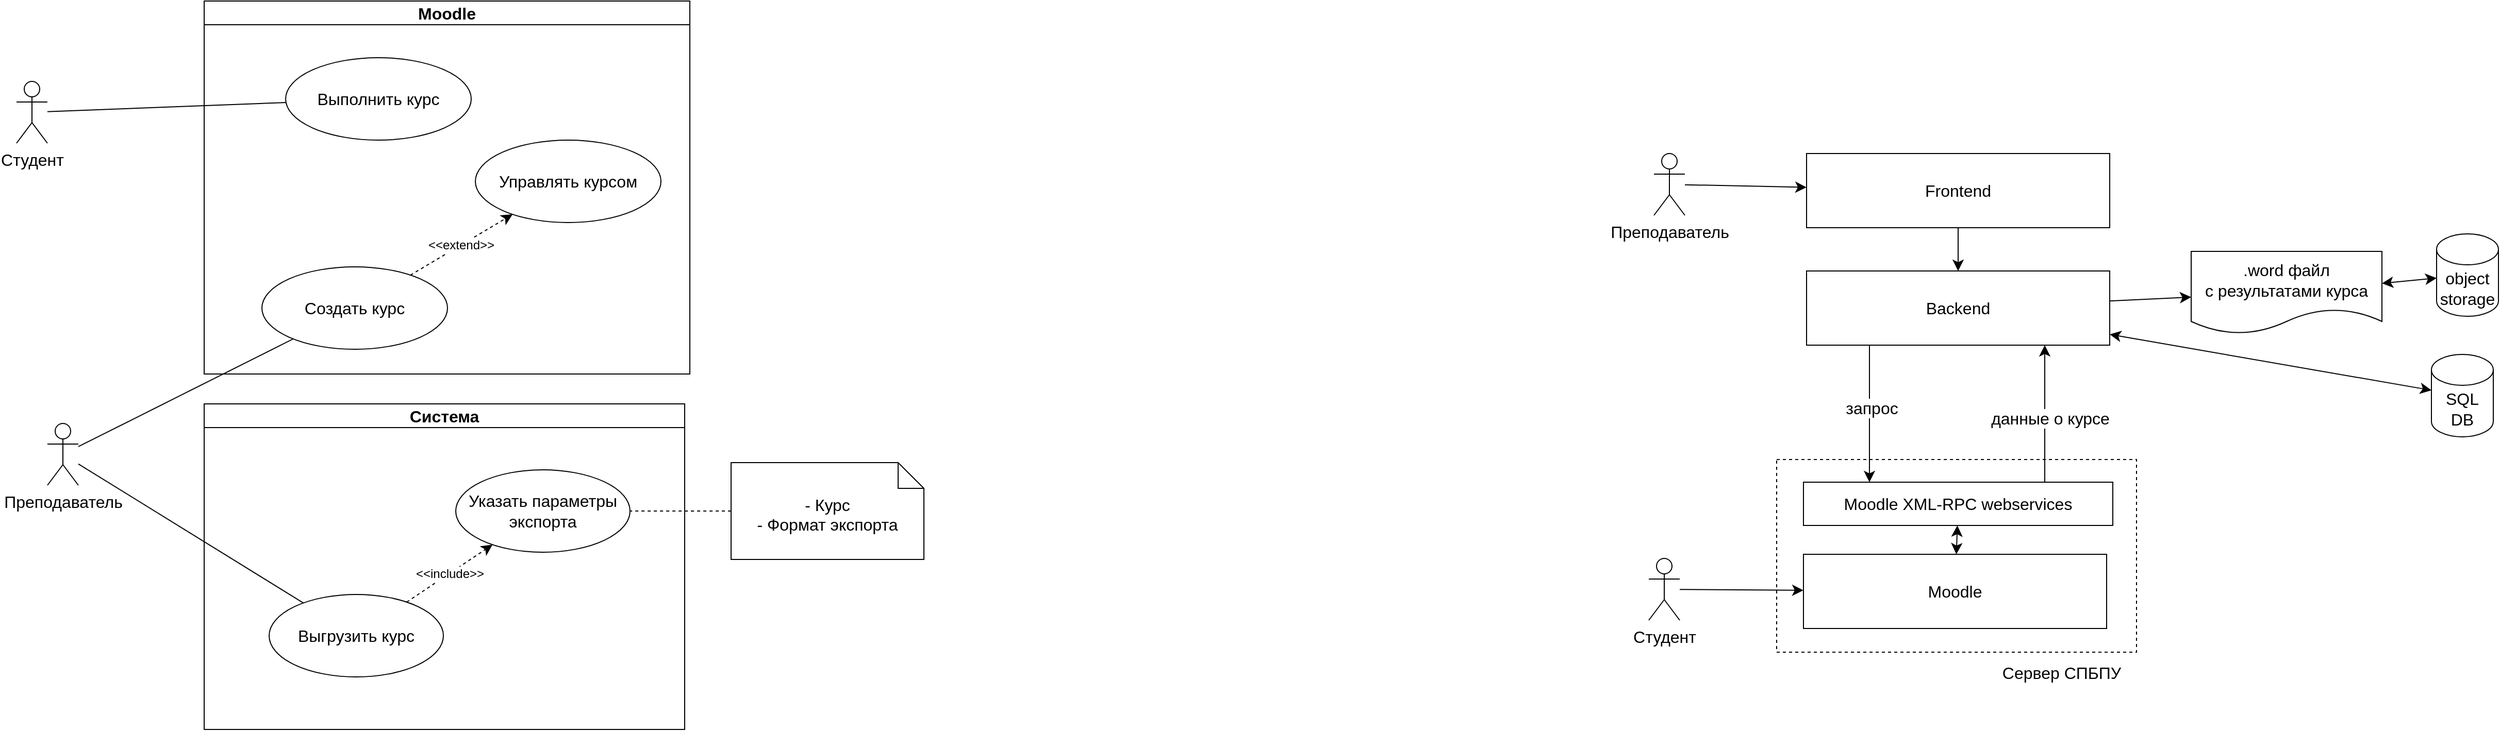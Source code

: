 <mxfile version="21.3.3" type="github" pages="2">
  <diagram name="Страница 1" id="IK7YUbl1F22DBOdsAsKB">
    <mxGraphModel dx="4780" dy="2327" grid="0" gridSize="10" guides="1" tooltips="1" connect="1" arrows="1" fold="1" page="0" pageScale="1" pageWidth="1169" pageHeight="827" math="0" shadow="0">
      <root>
        <mxCell id="0" />
        <mxCell id="1" parent="0" />
        <mxCell id="MERDOnxrI22tVfF5dj1V-114" value="" style="rounded=0;whiteSpace=wrap;html=1;fontSize=16;dashed=1;" vertex="1" parent="1">
          <mxGeometry x="406" y="474" width="349" height="187" as="geometry" />
        </mxCell>
        <mxCell id="MERDOnxrI22tVfF5dj1V-11" value="Moodle" style="swimlane;whiteSpace=wrap;html=1;fontSize=16;" vertex="1" parent="1">
          <mxGeometry x="-1119" y="29" width="471" height="362" as="geometry" />
        </mxCell>
        <mxCell id="MERDOnxrI22tVfF5dj1V-17" value="Выполнить курс" style="ellipse;whiteSpace=wrap;html=1;fontSize=16;" vertex="1" parent="MERDOnxrI22tVfF5dj1V-11">
          <mxGeometry x="79" y="55" width="180" height="80" as="geometry" />
        </mxCell>
        <mxCell id="MERDOnxrI22tVfF5dj1V-28" value="Создать курс" style="ellipse;whiteSpace=wrap;html=1;fontSize=16;" vertex="1" parent="MERDOnxrI22tVfF5dj1V-11">
          <mxGeometry x="56" y="258" width="180" height="80" as="geometry" />
        </mxCell>
        <mxCell id="MERDOnxrI22tVfF5dj1V-111" value="Управлять курсом" style="ellipse;whiteSpace=wrap;html=1;fontSize=16;" vertex="1" parent="MERDOnxrI22tVfF5dj1V-11">
          <mxGeometry x="263" y="135" width="180" height="80" as="geometry" />
        </mxCell>
        <mxCell id="MERDOnxrI22tVfF5dj1V-112" value="&amp;lt;&amp;lt;extend&amp;gt;&amp;gt;" style="edgeStyle=none;curved=1;rounded=0;orthogonalLoop=1;jettySize=auto;html=1;fontSize=12;startSize=8;endSize=8;dashed=1;" edge="1" parent="MERDOnxrI22tVfF5dj1V-11" source="MERDOnxrI22tVfF5dj1V-28" target="MERDOnxrI22tVfF5dj1V-111">
          <mxGeometry relative="1" as="geometry">
            <mxPoint x="207" y="593" as="sourcePoint" />
            <mxPoint x="290" y="538" as="targetPoint" />
          </mxGeometry>
        </mxCell>
        <mxCell id="MERDOnxrI22tVfF5dj1V-19" style="edgeStyle=none;curved=1;rounded=0;orthogonalLoop=1;jettySize=auto;html=1;fontSize=12;startSize=8;endSize=8;endArrow=none;endFill=0;" edge="1" parent="1" source="MERDOnxrI22tVfF5dj1V-12" target="MERDOnxrI22tVfF5dj1V-28">
          <mxGeometry relative="1" as="geometry" />
        </mxCell>
        <mxCell id="MERDOnxrI22tVfF5dj1V-12" value="Преподаватель" style="shape=umlActor;verticalLabelPosition=bottom;verticalAlign=top;html=1;outlineConnect=0;fontSize=16;" vertex="1" parent="1">
          <mxGeometry x="-1271" y="439" width="30" height="60" as="geometry" />
        </mxCell>
        <mxCell id="MERDOnxrI22tVfF5dj1V-20" value="Система" style="swimlane;whiteSpace=wrap;html=1;fontSize=16;" vertex="1" parent="1">
          <mxGeometry x="-1119" y="420" width="466" height="316" as="geometry" />
        </mxCell>
        <mxCell id="MERDOnxrI22tVfF5dj1V-75" value="&amp;lt;&amp;lt;include&amp;gt;&amp;gt;" style="edgeStyle=none;curved=1;rounded=0;orthogonalLoop=1;jettySize=auto;html=1;fontSize=12;startSize=8;endSize=8;dashed=1;" edge="1" parent="MERDOnxrI22tVfF5dj1V-20" source="MERDOnxrI22tVfF5dj1V-21" target="MERDOnxrI22tVfF5dj1V-74">
          <mxGeometry relative="1" as="geometry" />
        </mxCell>
        <mxCell id="MERDOnxrI22tVfF5dj1V-21" value="Выгрузить курс" style="ellipse;whiteSpace=wrap;html=1;fontSize=16;" vertex="1" parent="MERDOnxrI22tVfF5dj1V-20">
          <mxGeometry x="63" y="185" width="169" height="80" as="geometry" />
        </mxCell>
        <mxCell id="MERDOnxrI22tVfF5dj1V-74" value="Указать параметры экспорта" style="ellipse;whiteSpace=wrap;html=1;fontSize=16;" vertex="1" parent="MERDOnxrI22tVfF5dj1V-20">
          <mxGeometry x="244" y="64" width="169" height="80" as="geometry" />
        </mxCell>
        <mxCell id="MERDOnxrI22tVfF5dj1V-25" style="edgeStyle=none;curved=1;rounded=0;orthogonalLoop=1;jettySize=auto;html=1;fontSize=12;startSize=8;endSize=8;endArrow=none;endFill=0;" edge="1" parent="1" source="MERDOnxrI22tVfF5dj1V-12" target="MERDOnxrI22tVfF5dj1V-21">
          <mxGeometry relative="1" as="geometry">
            <mxPoint x="-1297" y="133" as="sourcePoint" />
            <mxPoint x="-1025" y="93" as="targetPoint" />
          </mxGeometry>
        </mxCell>
        <mxCell id="MERDOnxrI22tVfF5dj1V-26" value="Студент" style="shape=umlActor;verticalLabelPosition=bottom;verticalAlign=top;html=1;outlineConnect=0;fontSize=16;" vertex="1" parent="1">
          <mxGeometry x="-1301" y="107" width="30" height="60" as="geometry" />
        </mxCell>
        <mxCell id="MERDOnxrI22tVfF5dj1V-27" style="edgeStyle=none;curved=1;rounded=0;orthogonalLoop=1;jettySize=auto;html=1;fontSize=12;startSize=8;endSize=8;endArrow=none;endFill=0;" edge="1" parent="1" source="MERDOnxrI22tVfF5dj1V-26" target="MERDOnxrI22tVfF5dj1V-17">
          <mxGeometry relative="1" as="geometry">
            <mxPoint x="-1231" y="459" as="sourcePoint" />
            <mxPoint x="-969" y="118" as="targetPoint" />
          </mxGeometry>
        </mxCell>
        <mxCell id="MERDOnxrI22tVfF5dj1V-45" style="edgeStyle=none;curved=1;rounded=0;orthogonalLoop=1;jettySize=auto;html=1;fontSize=12;startSize=8;endSize=8;" edge="1" parent="1" source="MERDOnxrI22tVfF5dj1V-40" target="MERDOnxrI22tVfF5dj1V-46">
          <mxGeometry relative="1" as="geometry">
            <mxPoint x="761.429" y="129.429" as="targetPoint" />
          </mxGeometry>
        </mxCell>
        <mxCell id="MERDOnxrI22tVfF5dj1V-40" value="Frontend" style="rounded=0;whiteSpace=wrap;html=1;fontSize=16;" vertex="1" parent="1">
          <mxGeometry x="435" y="177" width="294" height="72" as="geometry" />
        </mxCell>
        <mxCell id="MERDOnxrI22tVfF5dj1V-42" style="edgeStyle=none;curved=1;rounded=0;orthogonalLoop=1;jettySize=auto;html=1;fontSize=12;startSize=8;endSize=8;" edge="1" parent="1" source="MERDOnxrI22tVfF5dj1V-41" target="MERDOnxrI22tVfF5dj1V-40">
          <mxGeometry relative="1" as="geometry" />
        </mxCell>
        <mxCell id="MERDOnxrI22tVfF5dj1V-41" value="Преподаватель" style="shape=umlActor;verticalLabelPosition=bottom;verticalAlign=top;html=1;outlineConnect=0;fontSize=16;" vertex="1" parent="1">
          <mxGeometry x="287" y="177" width="30" height="60" as="geometry" />
        </mxCell>
        <mxCell id="MERDOnxrI22tVfF5dj1V-53" style="edgeStyle=elbowEdgeStyle;rounded=0;orthogonalLoop=1;jettySize=auto;html=1;fontSize=12;startSize=8;endSize=8;" edge="1" parent="1" source="MERDOnxrI22tVfF5dj1V-43" target="MERDOnxrI22tVfF5dj1V-46">
          <mxGeometry relative="1" as="geometry">
            <Array as="points">
              <mxPoint x="666" y="443" />
              <mxPoint x="677" y="285" />
              <mxPoint x="643" y="302" />
            </Array>
          </mxGeometry>
        </mxCell>
        <mxCell id="MERDOnxrI22tVfF5dj1V-54" value="данные о курсе" style="edgeLabel;html=1;align=center;verticalAlign=middle;resizable=0;points=[];fontSize=16;" vertex="1" connectable="0" parent="MERDOnxrI22tVfF5dj1V-53">
          <mxGeometry x="-0.246" y="-1" relative="1" as="geometry">
            <mxPoint x="4" y="-12" as="offset" />
          </mxGeometry>
        </mxCell>
        <mxCell id="MERDOnxrI22tVfF5dj1V-60" style="edgeStyle=none;curved=1;rounded=0;orthogonalLoop=1;jettySize=auto;html=1;fontSize=12;startSize=8;endSize=8;startArrow=classic;startFill=1;" edge="1" parent="1" source="MERDOnxrI22tVfF5dj1V-43" target="MERDOnxrI22tVfF5dj1V-44">
          <mxGeometry relative="1" as="geometry" />
        </mxCell>
        <mxCell id="MERDOnxrI22tVfF5dj1V-43" value="Moodle XML-RPC webservices" style="rounded=0;whiteSpace=wrap;html=1;fontSize=16;" vertex="1" parent="1">
          <mxGeometry x="432" y="496" width="300" height="42" as="geometry" />
        </mxCell>
        <mxCell id="MERDOnxrI22tVfF5dj1V-44" value="Moodle" style="rounded=0;whiteSpace=wrap;html=1;fontSize=16;" vertex="1" parent="1">
          <mxGeometry x="432" y="566" width="294" height="72" as="geometry" />
        </mxCell>
        <mxCell id="MERDOnxrI22tVfF5dj1V-47" style="edgeStyle=elbowEdgeStyle;rounded=0;orthogonalLoop=1;jettySize=auto;html=1;fontSize=12;startSize=8;endSize=8;" edge="1" parent="1" source="MERDOnxrI22tVfF5dj1V-46" target="MERDOnxrI22tVfF5dj1V-43">
          <mxGeometry relative="1" as="geometry">
            <mxPoint x="487.999" y="259" as="sourcePoint" />
            <mxPoint x="487.999" y="314.5" as="targetPoint" />
            <Array as="points">
              <mxPoint x="496" y="463" />
              <mxPoint x="497" y="291" />
            </Array>
          </mxGeometry>
        </mxCell>
        <mxCell id="MERDOnxrI22tVfF5dj1V-52" value="запрос" style="edgeLabel;html=1;align=center;verticalAlign=middle;resizable=0;points=[];fontSize=16;" vertex="1" connectable="0" parent="MERDOnxrI22tVfF5dj1V-47">
          <mxGeometry x="-0.09" y="2" relative="1" as="geometry">
            <mxPoint as="offset" />
          </mxGeometry>
        </mxCell>
        <mxCell id="MERDOnxrI22tVfF5dj1V-56" style="edgeStyle=none;curved=1;rounded=0;orthogonalLoop=1;jettySize=auto;html=1;fontSize=12;startSize=8;endSize=8;startArrow=classic;startFill=1;" edge="1" parent="1" source="MERDOnxrI22tVfF5dj1V-46" target="MERDOnxrI22tVfF5dj1V-55">
          <mxGeometry relative="1" as="geometry" />
        </mxCell>
        <mxCell id="MERDOnxrI22tVfF5dj1V-57" style="edgeStyle=none;curved=1;rounded=0;orthogonalLoop=1;jettySize=auto;html=1;fontSize=12;startSize=8;endSize=8;" edge="1" parent="1" source="MERDOnxrI22tVfF5dj1V-46" target="MERDOnxrI22tVfF5dj1V-63">
          <mxGeometry relative="1" as="geometry">
            <mxPoint x="231" y="209" as="targetPoint" />
          </mxGeometry>
        </mxCell>
        <mxCell id="MERDOnxrI22tVfF5dj1V-46" value="Backend" style="rounded=0;whiteSpace=wrap;html=1;fontSize=16;" vertex="1" parent="1">
          <mxGeometry x="435" y="291" width="294" height="72" as="geometry" />
        </mxCell>
        <mxCell id="MERDOnxrI22tVfF5dj1V-50" style="edgeStyle=none;curved=1;rounded=0;orthogonalLoop=1;jettySize=auto;html=1;fontSize=12;startSize=8;endSize=8;" edge="1" parent="1" source="MERDOnxrI22tVfF5dj1V-48" target="MERDOnxrI22tVfF5dj1V-44">
          <mxGeometry relative="1" as="geometry" />
        </mxCell>
        <mxCell id="MERDOnxrI22tVfF5dj1V-48" value="Студент" style="shape=umlActor;verticalLabelPosition=bottom;verticalAlign=top;html=1;outlineConnect=0;fontSize=16;" vertex="1" parent="1">
          <mxGeometry x="282" y="570" width="30" height="60" as="geometry" />
        </mxCell>
        <mxCell id="MERDOnxrI22tVfF5dj1V-55" value="SQL DB" style="shape=cylinder3;whiteSpace=wrap;html=1;boundedLbl=1;backgroundOutline=1;size=15;fontSize=16;" vertex="1" parent="1">
          <mxGeometry x="1041" y="372" width="60" height="80" as="geometry" />
        </mxCell>
        <mxCell id="MERDOnxrI22tVfF5dj1V-61" value="object storage" style="shape=cylinder3;whiteSpace=wrap;html=1;boundedLbl=1;backgroundOutline=1;size=15;fontSize=16;" vertex="1" parent="1">
          <mxGeometry x="1046" y="255" width="60" height="80" as="geometry" />
        </mxCell>
        <mxCell id="MERDOnxrI22tVfF5dj1V-62" style="edgeStyle=none;curved=1;rounded=0;orthogonalLoop=1;jettySize=auto;html=1;fontSize=12;startSize=8;endSize=8;startArrow=classic;startFill=1;" edge="1" parent="1" source="MERDOnxrI22tVfF5dj1V-63" target="MERDOnxrI22tVfF5dj1V-61">
          <mxGeometry relative="1" as="geometry">
            <mxPoint x="736" y="223" as="sourcePoint" />
            <mxPoint x="841" y="223" as="targetPoint" />
          </mxGeometry>
        </mxCell>
        <mxCell id="MERDOnxrI22tVfF5dj1V-63" value=".word файл&lt;br style=&quot;border-color: var(--border-color);&quot;&gt;&lt;span style=&quot;&quot;&gt;с результатами курса&lt;/span&gt;" style="shape=document;whiteSpace=wrap;html=1;boundedLbl=1;fontSize=16;" vertex="1" parent="1">
          <mxGeometry x="808" y="272" width="185" height="80" as="geometry" />
        </mxCell>
        <mxCell id="MERDOnxrI22tVfF5dj1V-77" style="edgeStyle=none;curved=1;rounded=0;orthogonalLoop=1;jettySize=auto;html=1;fontSize=12;startSize=8;endSize=8;endArrow=none;endFill=0;dashed=1;" edge="1" parent="1" source="MERDOnxrI22tVfF5dj1V-76" target="MERDOnxrI22tVfF5dj1V-74">
          <mxGeometry relative="1" as="geometry" />
        </mxCell>
        <mxCell id="MERDOnxrI22tVfF5dj1V-76" value="- Курс&lt;br&gt;- Формат экспорта" style="shape=note2;boundedLbl=1;whiteSpace=wrap;html=1;size=25;verticalAlign=top;align=center;fontSize=16;" vertex="1" parent="1">
          <mxGeometry x="-608" y="477" width="187" height="94" as="geometry" />
        </mxCell>
        <mxCell id="MERDOnxrI22tVfF5dj1V-115" value="Сервер СПБПУ" style="text;html=1;strokeColor=none;fillColor=none;align=center;verticalAlign=middle;whiteSpace=wrap;rounded=0;fontSize=16;" vertex="1" parent="1">
          <mxGeometry x="605" y="668" width="155" height="25" as="geometry" />
        </mxCell>
      </root>
    </mxGraphModel>
  </diagram>
  <diagram id="R6nE25LjeSISMr7ocx8W" name="Страница 2">
    <mxGraphModel dx="2604" dy="-65" grid="0" gridSize="10" guides="1" tooltips="1" connect="1" arrows="1" fold="1" page="0" pageScale="1" pageWidth="1169" pageHeight="827" math="0" shadow="0">
      <root>
        <mxCell id="0" />
        <mxCell id="1" parent="0" />
        <mxCell id="FxhZutxtM6rxnQyHY5vh-1" value="Moodle" style="swimlane;whiteSpace=wrap;html=1;fontSize=16;" vertex="1" parent="1">
          <mxGeometry x="-1125" y="1001" width="471" height="362" as="geometry" />
        </mxCell>
        <mxCell id="FxhZutxtM6rxnQyHY5vh-3" value="Создать курс" style="ellipse;whiteSpace=wrap;html=1;fontSize=16;" vertex="1" parent="FxhZutxtM6rxnQyHY5vh-1">
          <mxGeometry x="59" y="214" width="180" height="80" as="geometry" />
        </mxCell>
        <mxCell id="FxhZutxtM6rxnQyHY5vh-4" value="Управлять курсом" style="ellipse;whiteSpace=wrap;html=1;fontSize=16;" vertex="1" parent="FxhZutxtM6rxnQyHY5vh-1">
          <mxGeometry x="250" y="95" width="180" height="80" as="geometry" />
        </mxCell>
        <mxCell id="FxhZutxtM6rxnQyHY5vh-5" value="&amp;lt;&amp;lt;extend&amp;gt;&amp;gt;" style="edgeStyle=none;curved=1;rounded=0;orthogonalLoop=1;jettySize=auto;html=1;fontSize=12;startSize=8;endSize=8;dashed=1;" edge="1" parent="FxhZutxtM6rxnQyHY5vh-1" source="FxhZutxtM6rxnQyHY5vh-3" target="FxhZutxtM6rxnQyHY5vh-4">
          <mxGeometry relative="1" as="geometry">
            <mxPoint x="207" y="593" as="sourcePoint" />
            <mxPoint x="290" y="538" as="targetPoint" />
          </mxGeometry>
        </mxCell>
        <mxCell id="FxhZutxtM6rxnQyHY5vh-6" style="edgeStyle=none;curved=1;rounded=0;orthogonalLoop=1;jettySize=auto;html=1;fontSize=12;startSize=8;endSize=8;endArrow=none;endFill=0;" edge="1" parent="1" source="FxhZutxtM6rxnQyHY5vh-7" target="FxhZutxtM6rxnQyHY5vh-3">
          <mxGeometry relative="1" as="geometry" />
        </mxCell>
        <mxCell id="FxhZutxtM6rxnQyHY5vh-7" value="Преподаватель" style="shape=umlActor;verticalLabelPosition=bottom;verticalAlign=top;html=1;outlineConnect=0;fontSize=16;" vertex="1" parent="1">
          <mxGeometry x="-1280" y="1312" width="30" height="60" as="geometry" />
        </mxCell>
        <mxCell id="FxhZutxtM6rxnQyHY5vh-8" value="Система" style="swimlane;whiteSpace=wrap;html=1;fontSize=16;" vertex="1" parent="1">
          <mxGeometry x="-1125" y="1392" width="466" height="316" as="geometry" />
        </mxCell>
        <mxCell id="FxhZutxtM6rxnQyHY5vh-9" value="&amp;lt;&amp;lt;include&amp;gt;&amp;gt;" style="edgeStyle=none;curved=1;rounded=0;orthogonalLoop=1;jettySize=auto;html=1;fontSize=12;startSize=8;endSize=8;dashed=1;" edge="1" parent="FxhZutxtM6rxnQyHY5vh-8" source="FxhZutxtM6rxnQyHY5vh-10" target="FxhZutxtM6rxnQyHY5vh-11">
          <mxGeometry relative="1" as="geometry" />
        </mxCell>
        <mxCell id="FxhZutxtM6rxnQyHY5vh-10" value="Выгрузить курс" style="ellipse;whiteSpace=wrap;html=1;fontSize=16;" vertex="1" parent="FxhZutxtM6rxnQyHY5vh-8">
          <mxGeometry x="63" y="185" width="169" height="80" as="geometry" />
        </mxCell>
        <mxCell id="FxhZutxtM6rxnQyHY5vh-11" value="Указать параметры экспорта" style="ellipse;whiteSpace=wrap;html=1;fontSize=16;" vertex="1" parent="FxhZutxtM6rxnQyHY5vh-8">
          <mxGeometry x="244" y="64" width="169" height="80" as="geometry" />
        </mxCell>
        <mxCell id="FxhZutxtM6rxnQyHY5vh-12" style="edgeStyle=none;curved=1;rounded=0;orthogonalLoop=1;jettySize=auto;html=1;fontSize=12;startSize=8;endSize=8;endArrow=none;endFill=0;" edge="1" parent="1" source="FxhZutxtM6rxnQyHY5vh-7" target="FxhZutxtM6rxnQyHY5vh-10">
          <mxGeometry relative="1" as="geometry">
            <mxPoint x="-1303" y="1105" as="sourcePoint" />
            <mxPoint x="-1031" y="1065" as="targetPoint" />
          </mxGeometry>
        </mxCell>
        <mxCell id="FxhZutxtM6rxnQyHY5vh-14" style="edgeStyle=none;curved=1;rounded=0;orthogonalLoop=1;jettySize=auto;html=1;fontSize=12;startSize=8;endSize=8;endArrow=none;endFill=0;" edge="1" parent="1" source="FxhZutxtM6rxnQyHY5vh-13">
          <mxGeometry relative="1" as="geometry">
            <mxPoint x="-1237" y="1431" as="sourcePoint" />
            <mxPoint x="-1045.668" y="1099.434" as="targetPoint" />
          </mxGeometry>
        </mxCell>
        <mxCell id="FxhZutxtM6rxnQyHY5vh-15" style="edgeStyle=none;curved=1;rounded=0;orthogonalLoop=1;jettySize=auto;html=1;fontSize=12;startSize=8;endSize=8;endArrow=none;endFill=0;dashed=1;" edge="1" parent="1" source="FxhZutxtM6rxnQyHY5vh-16" target="FxhZutxtM6rxnQyHY5vh-11">
          <mxGeometry relative="1" as="geometry" />
        </mxCell>
        <mxCell id="FxhZutxtM6rxnQyHY5vh-16" value="- Курс&lt;br&gt;- Формат экспорта" style="shape=note2;boundedLbl=1;whiteSpace=wrap;html=1;size=25;verticalAlign=top;align=center;fontSize=16;" vertex="1" parent="1">
          <mxGeometry x="-614" y="1449" width="187" height="94" as="geometry" />
        </mxCell>
        <mxCell id="WjNAcNIFGWu5Cb1NEplw-1" value="" style="rounded=0;whiteSpace=wrap;html=1;fontSize=16;dashed=1;" vertex="1" parent="1">
          <mxGeometry x="26" y="1298" width="349" height="187" as="geometry" />
        </mxCell>
        <mxCell id="WjNAcNIFGWu5Cb1NEplw-6" style="edgeStyle=none;curved=1;rounded=0;orthogonalLoop=1;jettySize=auto;html=1;fontSize=12;startSize=8;endSize=8;" edge="1" parent="1" source="WjNAcNIFGWu5Cb1NEplw-7" target="WjNAcNIFGWu5Cb1NEplw-19">
          <mxGeometry relative="1" as="geometry">
            <mxPoint x="381.429" y="953.429" as="targetPoint" />
          </mxGeometry>
        </mxCell>
        <mxCell id="WjNAcNIFGWu5Cb1NEplw-7" value="Frontend" style="rounded=0;whiteSpace=wrap;html=1;fontSize=16;" vertex="1" parent="1">
          <mxGeometry x="55" y="1001" width="294" height="72" as="geometry" />
        </mxCell>
        <mxCell id="WjNAcNIFGWu5Cb1NEplw-8" style="edgeStyle=none;curved=1;rounded=0;orthogonalLoop=1;jettySize=auto;html=1;fontSize=12;startSize=8;endSize=8;" edge="1" parent="1" source="WjNAcNIFGWu5Cb1NEplw-9" target="WjNAcNIFGWu5Cb1NEplw-7">
          <mxGeometry relative="1" as="geometry">
            <mxPoint x="-210" y="1041" as="targetPoint" />
          </mxGeometry>
        </mxCell>
        <mxCell id="WjNAcNIFGWu5Cb1NEplw-31" value="введение вопросов" style="edgeLabel;html=1;align=center;verticalAlign=middle;resizable=0;points=[];fontSize=16;" vertex="1" connectable="0" parent="WjNAcNIFGWu5Cb1NEplw-8">
          <mxGeometry x="-0.327" y="-3" relative="1" as="geometry">
            <mxPoint x="20" y="-5" as="offset" />
          </mxGeometry>
        </mxCell>
        <mxCell id="WjNAcNIFGWu5Cb1NEplw-9" value="Преподаватель" style="shape=umlActor;verticalLabelPosition=bottom;verticalAlign=top;html=1;outlineConnect=0;fontSize=16;" vertex="1" parent="1">
          <mxGeometry x="-212" y="1007" width="30" height="60" as="geometry" />
        </mxCell>
        <mxCell id="WjNAcNIFGWu5Cb1NEplw-10" style="edgeStyle=elbowEdgeStyle;rounded=0;orthogonalLoop=1;jettySize=auto;html=1;fontSize=12;startSize=8;endSize=8;" edge="1" parent="1" source="WjNAcNIFGWu5Cb1NEplw-13" target="WjNAcNIFGWu5Cb1NEplw-19">
          <mxGeometry relative="1" as="geometry">
            <Array as="points">
              <mxPoint x="286" y="1267" />
              <mxPoint x="297" y="1109" />
              <mxPoint x="263" y="1126" />
            </Array>
          </mxGeometry>
        </mxCell>
        <mxCell id="WjNAcNIFGWu5Cb1NEplw-11" value="данные о курсе" style="edgeLabel;html=1;align=center;verticalAlign=middle;resizable=0;points=[];fontSize=16;" vertex="1" connectable="0" parent="WjNAcNIFGWu5Cb1NEplw-10">
          <mxGeometry x="-0.246" y="-1" relative="1" as="geometry">
            <mxPoint x="4" y="-12" as="offset" />
          </mxGeometry>
        </mxCell>
        <mxCell id="WjNAcNIFGWu5Cb1NEplw-12" style="edgeStyle=none;curved=1;rounded=0;orthogonalLoop=1;jettySize=auto;html=1;fontSize=12;startSize=8;endSize=8;startArrow=classic;startFill=1;" edge="1" parent="1" source="WjNAcNIFGWu5Cb1NEplw-13" target="WjNAcNIFGWu5Cb1NEplw-14">
          <mxGeometry relative="1" as="geometry" />
        </mxCell>
        <mxCell id="WjNAcNIFGWu5Cb1NEplw-13" value="Moodle XML-RPC webservices" style="rounded=0;whiteSpace=wrap;html=1;fontSize=16;" vertex="1" parent="1">
          <mxGeometry x="52" y="1320" width="300" height="42" as="geometry" />
        </mxCell>
        <mxCell id="WjNAcNIFGWu5Cb1NEplw-14" value="Moodle" style="rounded=0;whiteSpace=wrap;html=1;fontSize=16;" vertex="1" parent="1">
          <mxGeometry x="52" y="1390" width="294" height="72" as="geometry" />
        </mxCell>
        <mxCell id="WjNAcNIFGWu5Cb1NEplw-15" style="edgeStyle=elbowEdgeStyle;rounded=0;orthogonalLoop=1;jettySize=auto;html=1;fontSize=12;startSize=8;endSize=8;" edge="1" parent="1" source="WjNAcNIFGWu5Cb1NEplw-19" target="WjNAcNIFGWu5Cb1NEplw-13">
          <mxGeometry relative="1" as="geometry">
            <mxPoint x="107.999" y="1083" as="sourcePoint" />
            <mxPoint x="107.999" y="1138.5" as="targetPoint" />
            <Array as="points">
              <mxPoint x="116" y="1287" />
              <mxPoint x="117" y="1115" />
            </Array>
          </mxGeometry>
        </mxCell>
        <mxCell id="WjNAcNIFGWu5Cb1NEplw-16" value="запрос" style="edgeLabel;html=1;align=center;verticalAlign=middle;resizable=0;points=[];fontSize=16;" vertex="1" connectable="0" parent="WjNAcNIFGWu5Cb1NEplw-15">
          <mxGeometry x="-0.09" y="2" relative="1" as="geometry">
            <mxPoint as="offset" />
          </mxGeometry>
        </mxCell>
        <mxCell id="WjNAcNIFGWu5Cb1NEplw-17" style="edgeStyle=none;curved=1;rounded=0;orthogonalLoop=1;jettySize=auto;html=1;fontSize=12;startSize=8;endSize=8;startArrow=classic;startFill=1;" edge="1" parent="1" source="WjNAcNIFGWu5Cb1NEplw-19" target="WjNAcNIFGWu5Cb1NEplw-22">
          <mxGeometry relative="1" as="geometry" />
        </mxCell>
        <mxCell id="WjNAcNIFGWu5Cb1NEplw-18" style="edgeStyle=none;curved=1;rounded=0;orthogonalLoop=1;jettySize=auto;html=1;fontSize=12;startSize=8;endSize=8;" edge="1" parent="1" source="WjNAcNIFGWu5Cb1NEplw-19" target="WjNAcNIFGWu5Cb1NEplw-25">
          <mxGeometry relative="1" as="geometry">
            <mxPoint x="-149" y="1033" as="targetPoint" />
          </mxGeometry>
        </mxCell>
        <mxCell id="WjNAcNIFGWu5Cb1NEplw-19" value="Backend" style="rounded=0;whiteSpace=wrap;html=1;fontSize=16;" vertex="1" parent="1">
          <mxGeometry x="55" y="1115" width="294" height="72" as="geometry" />
        </mxCell>
        <mxCell id="WjNAcNIFGWu5Cb1NEplw-22" value="object storage" style="shape=cylinder3;whiteSpace=wrap;html=1;boundedLbl=1;backgroundOutline=1;size=15;fontSize=16;" vertex="1" parent="1">
          <mxGeometry x="412" y="1109" width="60" height="80" as="geometry" />
        </mxCell>
        <mxCell id="WjNAcNIFGWu5Cb1NEplw-25" value=".word файл&lt;br style=&quot;border-color: var(--border-color);&quot;&gt;&lt;span style=&quot;&quot;&gt;с результатами курса&lt;/span&gt;" style="shape=document;whiteSpace=wrap;html=1;boundedLbl=1;fontSize=16;" vertex="1" parent="1">
          <mxGeometry x="-182" y="1119" width="185" height="80" as="geometry" />
        </mxCell>
        <mxCell id="WjNAcNIFGWu5Cb1NEplw-28" value="Сервер СПБПУ" style="text;html=1;strokeColor=none;fillColor=none;align=center;verticalAlign=middle;whiteSpace=wrap;rounded=0;fontSize=16;" vertex="1" parent="1">
          <mxGeometry x="225" y="1492" width="155" height="25" as="geometry" />
        </mxCell>
        <mxCell id="WjNAcNIFGWu5Cb1NEplw-32" value="шаблоны документов" style="shape=note2;boundedLbl=1;whiteSpace=wrap;html=1;size=25;verticalAlign=top;align=center;fontSize=16;" vertex="1" parent="1">
          <mxGeometry x="551" y="1044" width="187" height="94" as="geometry" />
        </mxCell>
        <mxCell id="WjNAcNIFGWu5Cb1NEplw-33" style="edgeStyle=none;curved=1;rounded=0;orthogonalLoop=1;jettySize=auto;html=1;fontSize=12;startSize=8;endSize=8;endArrow=none;endFill=0;dashed=1;" edge="1" parent="1" source="WjNAcNIFGWu5Cb1NEplw-32" target="WjNAcNIFGWu5Cb1NEplw-22">
          <mxGeometry relative="1" as="geometry">
            <mxPoint x="-604" y="1506" as="sourcePoint" />
            <mxPoint x="-702" y="1506" as="targetPoint" />
          </mxGeometry>
        </mxCell>
      </root>
    </mxGraphModel>
  </diagram>
</mxfile>
